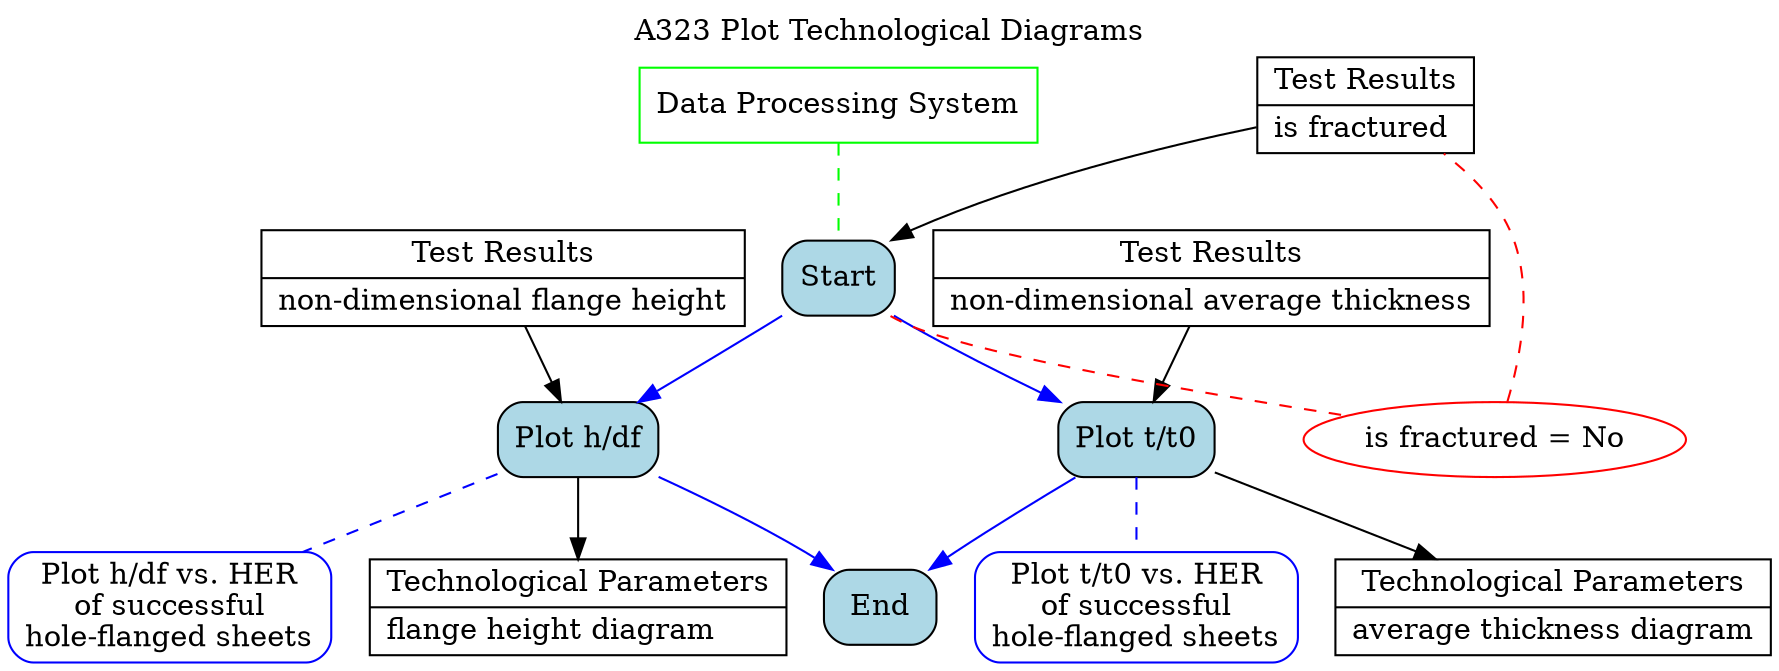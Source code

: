 digraph behaviourmodel {

# activity title
labelloc="t"
label="A323 Plot Technological Diagrams"

# inputs and outputs
node [shape=record, style=filled, fillcolor=white, color=black]
frac [label="{Test Results|is fractured\l}"];
h_df [label="{Test Results|non-dimensional flange height\l}"];
t_t0 [label="{Test Results|non-dimensional average thickness\l}"];
h_diagr [label="{Technological Parameters|flange height diagram\l}"];
t_diagr [label="{Technological Parameters|average thickness diagram\l}"];

# mechanisms
node [shape=box, style=filled, fillcolor=white, color=green]
m1 [label="Data Processing System"]

# tasks definition
node [shape=box, style="filled, rounded", fillcolor=lightblue, color=black]
Start
t1 [label="Plot h/df"]
t2 [label="Plot t/t0"]
End

# rules
node [shape=box, style="filled, rounded", fillcolor=white, color=blue]
r1 [label="Plot h/df vs. HER\nof successful\nhole-ﬂanged sheets"]
r2 [label="Plot t/t0 vs. HER\nof successful\nhole-ﬂanged sheets"]

# attaching rules
edge [dir=none, color=blue, style=dashed]
t1 -> r1
t2 -> r2

# task sequence
edge [dir=forward, color=blue, fontcolor=blue, style=solid]
Start -> {t1, t2} -> End

# attaching mechanisms
edge [dir=none, color=green, style=dashed]
m1 -> Start

# attaching inputs and outputs
edge [dir=forward, color=black, fontcolor=black, style=solid]
frac -> Start
h_df -> t1 -> h_diagr
t_t0 -> t2 -> t_diagr

# constraints
node [shape=ellipse, style=filled, fillcolor=white, color=red]
c1 [label="is fractured = No"]

# attaching constraints
edge [dir=none, color=red, style=dashed]
Start -> c1 -> frac
}

